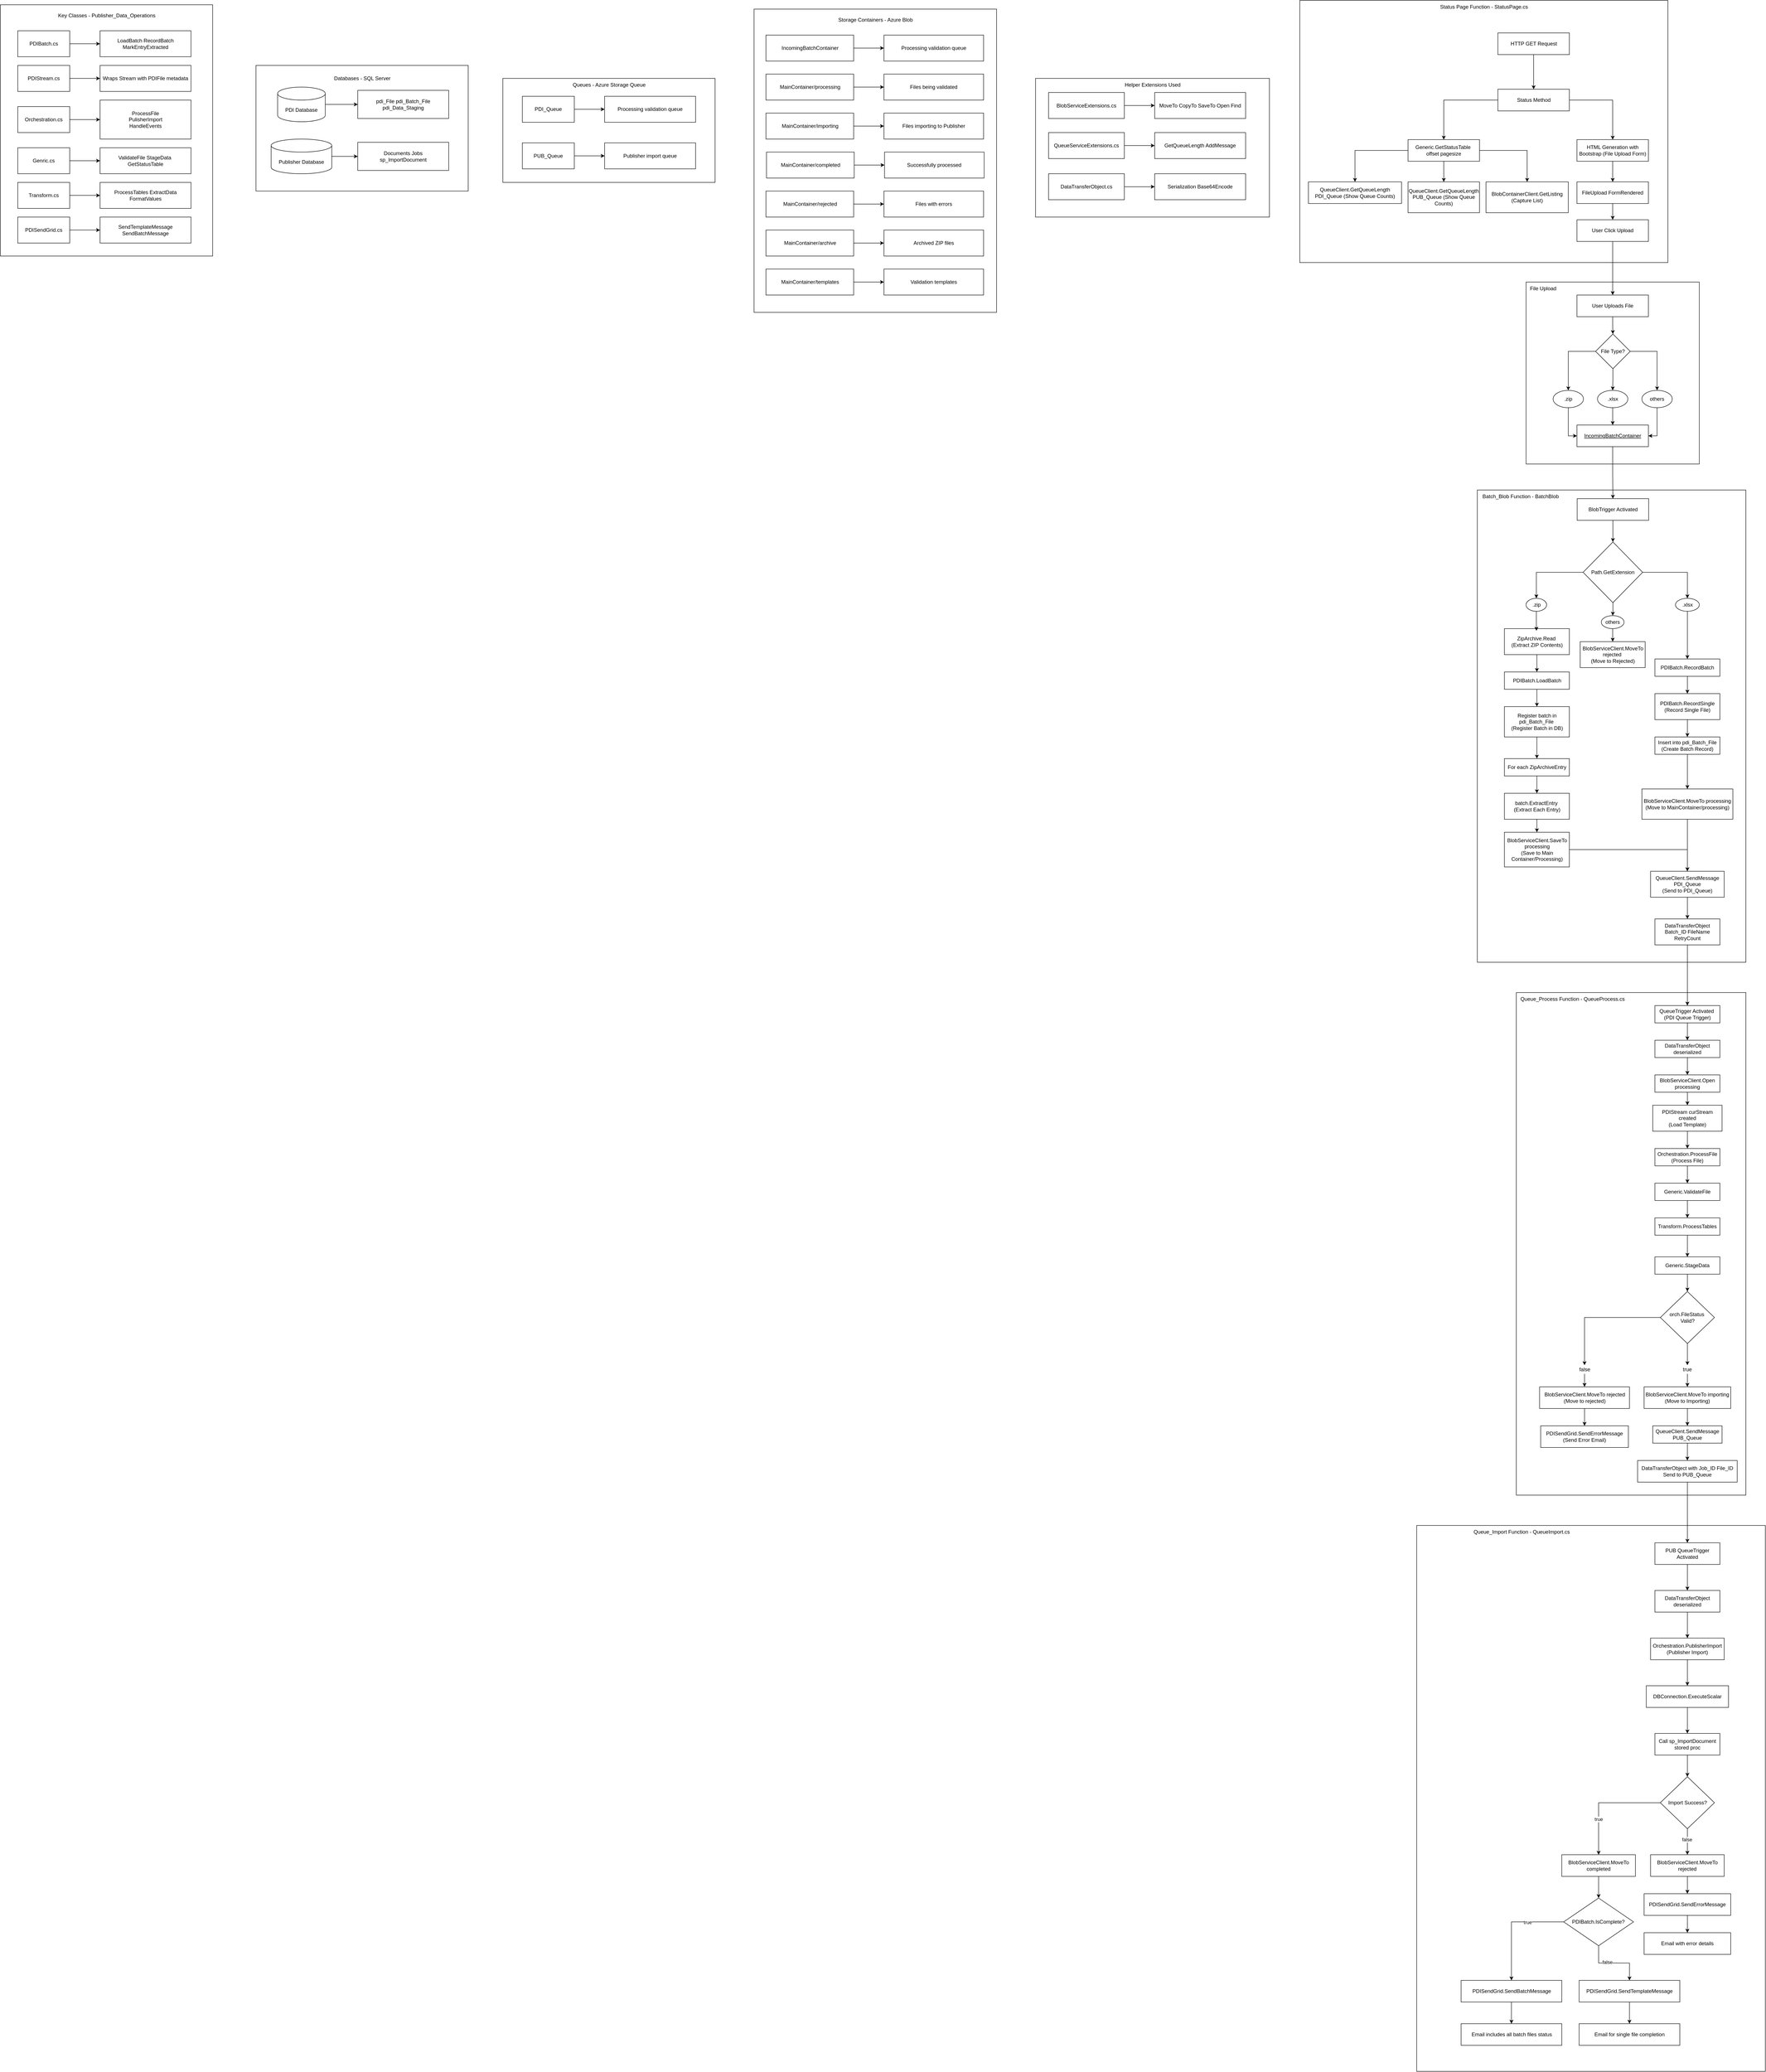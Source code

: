 <mxfile>
    <diagram id="kfXc9XobdduiKyKtWCCm" name="Page-1">
        <mxGraphModel dx="8460" dy="4460" grid="1" gridSize="10" guides="1" tooltips="1" connect="1" arrows="1" fold="1" page="1" pageScale="1" pageWidth="850" pageHeight="1100" math="0" shadow="0">
            <root>
                <mxCell id="0"/>
                <mxCell id="1" parent="0"/>
                <mxCell id="213" value="" style="rounded=0;whiteSpace=wrap;html=1;" parent="1" vertex="1">
                    <mxGeometry x="3510" y="3660" width="805" height="1260" as="geometry"/>
                </mxCell>
                <mxCell id="214" value="" style="rounded=0;whiteSpace=wrap;html=1;" parent="1" vertex="1">
                    <mxGeometry x="3740" y="2430" width="530" height="1160" as="geometry"/>
                </mxCell>
                <mxCell id="215" value="" style="rounded=0;whiteSpace=wrap;html=1;" parent="1" vertex="1">
                    <mxGeometry x="3650" y="1270" width="620" height="1090" as="geometry"/>
                </mxCell>
                <mxCell id="216" value="" style="rounded=0;whiteSpace=wrap;html=1;" parent="1" vertex="1">
                    <mxGeometry x="3762.5" y="790" width="400" height="420" as="geometry"/>
                </mxCell>
                <mxCell id="217" value="" style="rounded=0;whiteSpace=wrap;html=1;" parent="1" vertex="1">
                    <mxGeometry x="240" y="150" width="490" height="580" as="geometry"/>
                </mxCell>
                <mxCell id="218" style="edgeStyle=orthogonalEdgeStyle;rounded=0;orthogonalLoop=1;jettySize=auto;html=1;entryX=0;entryY=0.5;entryDx=0;entryDy=0;" parent="1" source="219" target="221" edge="1">
                    <mxGeometry relative="1" as="geometry"/>
                </mxCell>
                <mxCell id="219" value="PDIBatch.cs" style="rounded=0;whiteSpace=wrap;html=1;" parent="1" vertex="1">
                    <mxGeometry x="280" y="210" width="120" height="60" as="geometry"/>
                </mxCell>
                <mxCell id="220" value="Key Classes - Publisher_Data_Operations" style="text;html=1;align=center;verticalAlign=middle;whiteSpace=wrap;rounded=0;" parent="1" vertex="1">
                    <mxGeometry x="348.75" y="160" width="272.5" height="30" as="geometry"/>
                </mxCell>
                <mxCell id="221" value="LoadBatch RecordBatch&lt;div&gt;MarkEntryExtracted&lt;/div&gt;" style="rounded=0;whiteSpace=wrap;html=1;" parent="1" vertex="1">
                    <mxGeometry x="470" y="210" width="210" height="60" as="geometry"/>
                </mxCell>
                <mxCell id="222" value="PDIStream.cs" style="rounded=0;whiteSpace=wrap;html=1;" parent="1" vertex="1">
                    <mxGeometry x="280" y="290" width="120" height="60" as="geometry"/>
                </mxCell>
                <mxCell id="223" style="edgeStyle=orthogonalEdgeStyle;rounded=0;orthogonalLoop=1;jettySize=auto;html=1;entryX=0;entryY=0.5;entryDx=0;entryDy=0;" parent="1" source="222" target="224" edge="1">
                    <mxGeometry relative="1" as="geometry"/>
                </mxCell>
                <mxCell id="224" value="Wraps Stream with PDIFile metadata" style="rounded=0;whiteSpace=wrap;html=1;" parent="1" vertex="1">
                    <mxGeometry x="470" y="290" width="210" height="60" as="geometry"/>
                </mxCell>
                <mxCell id="225" value="Orchestration.cs" style="rounded=0;whiteSpace=wrap;html=1;" parent="1" vertex="1">
                    <mxGeometry x="280" y="385" width="120" height="60" as="geometry"/>
                </mxCell>
                <mxCell id="226" style="edgeStyle=orthogonalEdgeStyle;rounded=0;orthogonalLoop=1;jettySize=auto;html=1;entryX=0;entryY=0.5;entryDx=0;entryDy=0;" parent="1" source="225" target="227" edge="1">
                    <mxGeometry relative="1" as="geometry"/>
                </mxCell>
                <mxCell id="227" value="ProcessFile&lt;div&gt;PulisherImport&lt;/div&gt;&lt;div&gt;HandleEvents&lt;/div&gt;" style="rounded=0;whiteSpace=wrap;html=1;" parent="1" vertex="1">
                    <mxGeometry x="470" y="370" width="210" height="90" as="geometry"/>
                </mxCell>
                <mxCell id="228" value="Genric.cs" style="rounded=0;whiteSpace=wrap;html=1;" parent="1" vertex="1">
                    <mxGeometry x="280" y="480" width="120" height="60" as="geometry"/>
                </mxCell>
                <mxCell id="229" style="edgeStyle=orthogonalEdgeStyle;rounded=0;orthogonalLoop=1;jettySize=auto;html=1;entryX=0;entryY=0.5;entryDx=0;entryDy=0;" parent="1" source="228" target="230" edge="1">
                    <mxGeometry relative="1" as="geometry"/>
                </mxCell>
                <mxCell id="230" value="ValidateFile StageData&amp;nbsp;&lt;div&gt;GetStatusTable&lt;/div&gt;" style="rounded=0;whiteSpace=wrap;html=1;" parent="1" vertex="1">
                    <mxGeometry x="470" y="480" width="210" height="60" as="geometry"/>
                </mxCell>
                <mxCell id="231" value="Transform.cs" style="rounded=0;whiteSpace=wrap;html=1;" parent="1" vertex="1">
                    <mxGeometry x="280" y="560" width="120" height="60" as="geometry"/>
                </mxCell>
                <mxCell id="232" style="edgeStyle=orthogonalEdgeStyle;rounded=0;orthogonalLoop=1;jettySize=auto;html=1;entryX=0;entryY=0.5;entryDx=0;entryDy=0;" parent="1" source="231" target="233" edge="1">
                    <mxGeometry relative="1" as="geometry"/>
                </mxCell>
                <mxCell id="233" value="ProcessTables ExtractData FormatValues" style="rounded=0;whiteSpace=wrap;html=1;" parent="1" vertex="1">
                    <mxGeometry x="470" y="560" width="210" height="60" as="geometry"/>
                </mxCell>
                <mxCell id="234" value="PDISendGrid.cs" style="rounded=0;whiteSpace=wrap;html=1;" parent="1" vertex="1">
                    <mxGeometry x="280" y="640" width="120" height="60" as="geometry"/>
                </mxCell>
                <mxCell id="235" value="SendTemplateMessage SendBatchMessage" style="rounded=0;whiteSpace=wrap;html=1;" parent="1" vertex="1">
                    <mxGeometry x="470" y="640" width="210" height="60" as="geometry"/>
                </mxCell>
                <mxCell id="236" style="edgeStyle=orthogonalEdgeStyle;rounded=0;orthogonalLoop=1;jettySize=auto;html=1;entryX=0;entryY=0.5;entryDx=0;entryDy=0;" parent="1" source="234" target="235" edge="1">
                    <mxGeometry relative="1" as="geometry"/>
                </mxCell>
                <mxCell id="237" value="" style="rounded=0;whiteSpace=wrap;html=1;" parent="1" vertex="1">
                    <mxGeometry x="830" y="290" width="490" height="290" as="geometry"/>
                </mxCell>
                <mxCell id="238" value="PDI Database" style="shape=cylinder3;whiteSpace=wrap;html=1;boundedLbl=1;backgroundOutline=1;size=15;" parent="1" vertex="1">
                    <mxGeometry x="880" y="340" width="110" height="80" as="geometry"/>
                </mxCell>
                <mxCell id="239" style="edgeStyle=orthogonalEdgeStyle;rounded=0;orthogonalLoop=1;jettySize=auto;html=1;entryX=0;entryY=0.5;entryDx=0;entryDy=0;" parent="1" source="240" target="242" edge="1">
                    <mxGeometry relative="1" as="geometry"/>
                </mxCell>
                <mxCell id="240" value="Publisher Database" style="shape=cylinder3;whiteSpace=wrap;html=1;boundedLbl=1;backgroundOutline=1;size=15;" parent="1" vertex="1">
                    <mxGeometry x="865" y="460" width="140" height="80" as="geometry"/>
                </mxCell>
                <mxCell id="241" value="pdi_File pdi_Batch_File pdi_Data_Staging" style="rounded=0;whiteSpace=wrap;html=1;" parent="1" vertex="1">
                    <mxGeometry x="1065" y="347.5" width="210" height="65" as="geometry"/>
                </mxCell>
                <mxCell id="242" value="Documents Jobs&lt;div&gt;sp_ImportDocument&lt;/div&gt;" style="rounded=0;whiteSpace=wrap;html=1;" parent="1" vertex="1">
                    <mxGeometry x="1065" y="467.5" width="210" height="65" as="geometry"/>
                </mxCell>
                <mxCell id="243" value="Databases - SQL Server" style="text;html=1;align=center;verticalAlign=middle;whiteSpace=wrap;rounded=0;" parent="1" vertex="1">
                    <mxGeometry x="997.5" y="305" width="155" height="30" as="geometry"/>
                </mxCell>
                <mxCell id="244" value="" style="rounded=0;whiteSpace=wrap;html=1;" parent="1" vertex="1">
                    <mxGeometry x="1400" y="320" width="490" height="240" as="geometry"/>
                </mxCell>
                <mxCell id="245" value="Queues - Azure Storage Queue" style="text;html=1;align=center;verticalAlign=middle;whiteSpace=wrap;rounded=0;" parent="1" vertex="1">
                    <mxGeometry x="1553.75" y="320" width="182.5" height="30" as="geometry"/>
                </mxCell>
                <mxCell id="246" style="edgeStyle=orthogonalEdgeStyle;rounded=0;orthogonalLoop=1;jettySize=auto;html=1;entryX=0;entryY=0.5;entryDx=0;entryDy=0;" parent="1" source="238" target="241" edge="1">
                    <mxGeometry relative="1" as="geometry"/>
                </mxCell>
                <mxCell id="247" value="PDI_Queue" style="rounded=0;whiteSpace=wrap;html=1;" parent="1" vertex="1">
                    <mxGeometry x="1445" y="361.25" width="120" height="60" as="geometry"/>
                </mxCell>
                <mxCell id="248" style="edgeStyle=orthogonalEdgeStyle;rounded=0;orthogonalLoop=1;jettySize=auto;html=1;entryX=0;entryY=0.5;entryDx=0;entryDy=0;" parent="1" source="247" target="249" edge="1">
                    <mxGeometry relative="1" as="geometry"/>
                </mxCell>
                <mxCell id="249" value="Processing validation queue" style="rounded=0;whiteSpace=wrap;html=1;" parent="1" vertex="1">
                    <mxGeometry x="1635" y="361.25" width="210" height="60" as="geometry"/>
                </mxCell>
                <mxCell id="250" value="PUB_Queue" style="rounded=0;whiteSpace=wrap;html=1;" parent="1" vertex="1">
                    <mxGeometry x="1445" y="468.75" width="120" height="60" as="geometry"/>
                </mxCell>
                <mxCell id="251" style="edgeStyle=orthogonalEdgeStyle;rounded=0;orthogonalLoop=1;jettySize=auto;html=1;entryX=0;entryY=0.5;entryDx=0;entryDy=0;" parent="1" source="250" target="252" edge="1">
                    <mxGeometry relative="1" as="geometry"/>
                </mxCell>
                <mxCell id="252" value="Publisher import queue" style="rounded=0;whiteSpace=wrap;html=1;" parent="1" vertex="1">
                    <mxGeometry x="1635" y="468.75" width="210" height="60" as="geometry"/>
                </mxCell>
                <mxCell id="253" value="" style="rounded=0;whiteSpace=wrap;html=1;" parent="1" vertex="1">
                    <mxGeometry x="1980" y="160" width="560" height="700" as="geometry"/>
                </mxCell>
                <mxCell id="254" value="Storage Containers - Azure Blob" style="text;html=1;align=center;verticalAlign=middle;whiteSpace=wrap;rounded=0;" parent="1" vertex="1">
                    <mxGeometry x="2123.75" y="170" width="272.5" height="30" as="geometry"/>
                </mxCell>
                <mxCell id="255" value="IncomingBatchContainer" style="rounded=0;whiteSpace=wrap;html=1;" parent="1" vertex="1">
                    <mxGeometry x="2007.5" y="220" width="202.5" height="60" as="geometry"/>
                </mxCell>
                <mxCell id="256" style="edgeStyle=orthogonalEdgeStyle;rounded=0;orthogonalLoop=1;jettySize=auto;html=1;entryX=0;entryY=0.5;entryDx=0;entryDy=0;" parent="1" source="255" target="257" edge="1">
                    <mxGeometry relative="1" as="geometry"/>
                </mxCell>
                <mxCell id="257" value="Processing validation queue" style="rounded=0;whiteSpace=wrap;html=1;" parent="1" vertex="1">
                    <mxGeometry x="2280" y="220" width="230" height="60" as="geometry"/>
                </mxCell>
                <mxCell id="258" value="MainContainer/processing" style="rounded=0;whiteSpace=wrap;html=1;" parent="1" vertex="1">
                    <mxGeometry x="2007.5" y="310" width="202.5" height="60" as="geometry"/>
                </mxCell>
                <mxCell id="259" style="edgeStyle=orthogonalEdgeStyle;rounded=0;orthogonalLoop=1;jettySize=auto;html=1;entryX=0;entryY=0.5;entryDx=0;entryDy=0;" parent="1" source="258" target="260" edge="1">
                    <mxGeometry relative="1" as="geometry"/>
                </mxCell>
                <mxCell id="260" value="Files being validated" style="rounded=0;whiteSpace=wrap;html=1;" parent="1" vertex="1">
                    <mxGeometry x="2280" y="310" width="230" height="60" as="geometry"/>
                </mxCell>
                <mxCell id="261" value="MainContainer/importing" style="rounded=0;whiteSpace=wrap;html=1;" parent="1" vertex="1">
                    <mxGeometry x="2007.5" y="400" width="202.5" height="60" as="geometry"/>
                </mxCell>
                <mxCell id="262" style="edgeStyle=orthogonalEdgeStyle;rounded=0;orthogonalLoop=1;jettySize=auto;html=1;entryX=0;entryY=0.5;entryDx=0;entryDy=0;" parent="1" source="261" target="263" edge="1">
                    <mxGeometry relative="1" as="geometry"/>
                </mxCell>
                <mxCell id="263" value="Files importing to Publisher" style="rounded=0;whiteSpace=wrap;html=1;" parent="1" vertex="1">
                    <mxGeometry x="2280" y="400" width="230" height="60" as="geometry"/>
                </mxCell>
                <mxCell id="264" value="MainContainer/completed" style="rounded=0;whiteSpace=wrap;html=1;" parent="1" vertex="1">
                    <mxGeometry x="2008.75" y="490" width="202.5" height="60" as="geometry"/>
                </mxCell>
                <mxCell id="265" style="edgeStyle=orthogonalEdgeStyle;rounded=0;orthogonalLoop=1;jettySize=auto;html=1;entryX=0;entryY=0.5;entryDx=0;entryDy=0;" parent="1" source="264" target="266" edge="1">
                    <mxGeometry relative="1" as="geometry"/>
                </mxCell>
                <mxCell id="266" value="Successfully processed" style="rounded=0;whiteSpace=wrap;html=1;" parent="1" vertex="1">
                    <mxGeometry x="2281.25" y="490" width="230" height="60" as="geometry"/>
                </mxCell>
                <mxCell id="267" value="MainContainer/rejected" style="rounded=0;whiteSpace=wrap;html=1;" parent="1" vertex="1">
                    <mxGeometry x="2007.5" y="580" width="202.5" height="60" as="geometry"/>
                </mxCell>
                <mxCell id="268" style="edgeStyle=orthogonalEdgeStyle;rounded=0;orthogonalLoop=1;jettySize=auto;html=1;entryX=0;entryY=0.5;entryDx=0;entryDy=0;" parent="1" source="267" target="269" edge="1">
                    <mxGeometry relative="1" as="geometry"/>
                </mxCell>
                <mxCell id="269" value="Files with errors" style="rounded=0;whiteSpace=wrap;html=1;" parent="1" vertex="1">
                    <mxGeometry x="2280" y="580" width="230" height="60" as="geometry"/>
                </mxCell>
                <mxCell id="270" value="MainContainer/archive" style="rounded=0;whiteSpace=wrap;html=1;" parent="1" vertex="1">
                    <mxGeometry x="2007.5" y="670" width="202.5" height="60" as="geometry"/>
                </mxCell>
                <mxCell id="271" style="edgeStyle=orthogonalEdgeStyle;rounded=0;orthogonalLoop=1;jettySize=auto;html=1;entryX=0;entryY=0.5;entryDx=0;entryDy=0;" parent="1" source="270" target="272" edge="1">
                    <mxGeometry relative="1" as="geometry"/>
                </mxCell>
                <mxCell id="272" value="Archived ZIP files" style="rounded=0;whiteSpace=wrap;html=1;" parent="1" vertex="1">
                    <mxGeometry x="2280" y="670" width="230" height="60" as="geometry"/>
                </mxCell>
                <mxCell id="273" value="MainContainer/templates" style="rounded=0;whiteSpace=wrap;html=1;" parent="1" vertex="1">
                    <mxGeometry x="2007.5" y="760" width="202.5" height="60" as="geometry"/>
                </mxCell>
                <mxCell id="274" style="edgeStyle=orthogonalEdgeStyle;rounded=0;orthogonalLoop=1;jettySize=auto;html=1;entryX=0;entryY=0.5;entryDx=0;entryDy=0;" parent="1" source="273" target="275" edge="1">
                    <mxGeometry relative="1" as="geometry"/>
                </mxCell>
                <mxCell id="275" value="Validation templates" style="rounded=0;whiteSpace=wrap;html=1;" parent="1" vertex="1">
                    <mxGeometry x="2280" y="760" width="230" height="60" as="geometry"/>
                </mxCell>
                <mxCell id="276" value="" style="rounded=0;whiteSpace=wrap;html=1;" parent="1" vertex="1">
                    <mxGeometry x="2630" y="320" width="540" height="320" as="geometry"/>
                </mxCell>
                <mxCell id="277" value="Helper Extensions Used" style="text;html=1;align=center;verticalAlign=middle;whiteSpace=wrap;rounded=0;" parent="1" vertex="1">
                    <mxGeometry x="2808.75" y="320" width="182.5" height="30" as="geometry"/>
                </mxCell>
                <mxCell id="278" value="BlobServiceExtensions.cs" style="rounded=0;whiteSpace=wrap;html=1;" parent="1" vertex="1">
                    <mxGeometry x="2660" y="352.5" width="175" height="60" as="geometry"/>
                </mxCell>
                <mxCell id="279" style="edgeStyle=orthogonalEdgeStyle;rounded=0;orthogonalLoop=1;jettySize=auto;html=1;entryX=0;entryY=0.5;entryDx=0;entryDy=0;" parent="1" source="278" target="280" edge="1">
                    <mxGeometry relative="1" as="geometry"/>
                </mxCell>
                <mxCell id="280" value="MoveTo CopyTo SaveTo Open Find" style="rounded=0;whiteSpace=wrap;html=1;" parent="1" vertex="1">
                    <mxGeometry x="2905" y="352.5" width="210" height="60" as="geometry"/>
                </mxCell>
                <mxCell id="281" value="QueueServiceExtensions.cs" style="rounded=0;whiteSpace=wrap;html=1;" parent="1" vertex="1">
                    <mxGeometry x="2660" y="445" width="175" height="60" as="geometry"/>
                </mxCell>
                <mxCell id="282" style="edgeStyle=orthogonalEdgeStyle;rounded=0;orthogonalLoop=1;jettySize=auto;html=1;entryX=0;entryY=0.5;entryDx=0;entryDy=0;" parent="1" source="281" target="283" edge="1">
                    <mxGeometry relative="1" as="geometry"/>
                </mxCell>
                <mxCell id="283" value="GetQueueLength AddMessage" style="rounded=0;whiteSpace=wrap;html=1;" parent="1" vertex="1">
                    <mxGeometry x="2905" y="445" width="210" height="60" as="geometry"/>
                </mxCell>
                <mxCell id="284" value="DataTransferObject.cs" style="rounded=0;whiteSpace=wrap;html=1;" parent="1" vertex="1">
                    <mxGeometry x="2660" y="540" width="175" height="60" as="geometry"/>
                </mxCell>
                <mxCell id="285" style="edgeStyle=orthogonalEdgeStyle;rounded=0;orthogonalLoop=1;jettySize=auto;html=1;entryX=0;entryY=0.5;entryDx=0;entryDy=0;" parent="1" source="284" target="286" edge="1">
                    <mxGeometry relative="1" as="geometry"/>
                </mxCell>
                <mxCell id="286" value="Serialization Base64Encode" style="rounded=0;whiteSpace=wrap;html=1;" parent="1" vertex="1">
                    <mxGeometry x="2905" y="540" width="210" height="60" as="geometry"/>
                </mxCell>
                <mxCell id="287" value="" style="rounded=0;whiteSpace=wrap;html=1;" parent="1" vertex="1">
                    <mxGeometry x="3240" y="140" width="850" height="605" as="geometry"/>
                </mxCell>
                <mxCell id="288" value="Status Page Function - StatusPage.cs" style="text;html=1;align=center;verticalAlign=middle;whiteSpace=wrap;rounded=0;" parent="1" vertex="1">
                    <mxGeometry x="3528.75" y="140" width="272.5" height="30" as="geometry"/>
                </mxCell>
                <mxCell id="289" style="edgeStyle=orthogonalEdgeStyle;rounded=0;orthogonalLoop=1;jettySize=auto;html=1;entryX=0.5;entryY=0;entryDx=0;entryDy=0;" parent="1" source="290" target="293" edge="1">
                    <mxGeometry relative="1" as="geometry"/>
                </mxCell>
                <mxCell id="290" value="HTTP GET Request" style="rounded=0;whiteSpace=wrap;html=1;" parent="1" vertex="1">
                    <mxGeometry x="3697.5" y="215" width="165" height="50" as="geometry"/>
                </mxCell>
                <mxCell id="291" style="edgeStyle=orthogonalEdgeStyle;rounded=0;orthogonalLoop=1;jettySize=auto;html=1;entryX=0.5;entryY=0;entryDx=0;entryDy=0;" parent="1" source="293" target="297" edge="1">
                    <mxGeometry relative="1" as="geometry"/>
                </mxCell>
                <mxCell id="292" style="edgeStyle=orthogonalEdgeStyle;rounded=0;orthogonalLoop=1;jettySize=auto;html=1;" parent="1" source="293" target="302" edge="1">
                    <mxGeometry relative="1" as="geometry"/>
                </mxCell>
                <mxCell id="293" value="Status Method" style="rounded=0;whiteSpace=wrap;html=1;" parent="1" vertex="1">
                    <mxGeometry x="3697.5" y="345" width="165" height="50" as="geometry"/>
                </mxCell>
                <mxCell id="294" style="edgeStyle=orthogonalEdgeStyle;rounded=0;orthogonalLoop=1;jettySize=auto;html=1;entryX=0.5;entryY=0;entryDx=0;entryDy=0;" parent="1" source="297" target="298" edge="1">
                    <mxGeometry relative="1" as="geometry"/>
                </mxCell>
                <mxCell id="295" style="edgeStyle=orthogonalEdgeStyle;rounded=0;orthogonalLoop=1;jettySize=auto;html=1;" parent="1" source="297" target="299" edge="1">
                    <mxGeometry relative="1" as="geometry"/>
                </mxCell>
                <mxCell id="296" style="edgeStyle=orthogonalEdgeStyle;rounded=0;orthogonalLoop=1;jettySize=auto;html=1;entryX=0.5;entryY=0;entryDx=0;entryDy=0;" parent="1" source="297" target="300" edge="1">
                    <mxGeometry relative="1" as="geometry"/>
                </mxCell>
                <mxCell id="297" value="Generic.GetStatusTable&amp;nbsp;&lt;div&gt;offset pagesize&lt;/div&gt;" style="rounded=0;whiteSpace=wrap;html=1;" parent="1" vertex="1">
                    <mxGeometry x="3490" y="461.25" width="165" height="50" as="geometry"/>
                </mxCell>
                <mxCell id="298" value="QueueClient.GetQueueLength PDI_Queue (Show Queue Counts)" style="rounded=0;whiteSpace=wrap;html=1;" parent="1" vertex="1">
                    <mxGeometry x="3260" y="558.75" width="215" height="50" as="geometry"/>
                </mxCell>
                <mxCell id="299" value="QueueClient.GetQueueLength PUB_Queue (Show Queue Counts)" style="rounded=0;whiteSpace=wrap;html=1;" parent="1" vertex="1">
                    <mxGeometry x="3490" y="558.75" width="165" height="71.25" as="geometry"/>
                </mxCell>
                <mxCell id="300" value="BlobContainerClient.GetListing (Capture List)" style="rounded=0;whiteSpace=wrap;html=1;" parent="1" vertex="1">
                    <mxGeometry x="3670" y="558.75" width="190" height="71.25" as="geometry"/>
                </mxCell>
                <mxCell id="301" style="edgeStyle=orthogonalEdgeStyle;rounded=0;orthogonalLoop=1;jettySize=auto;html=1;entryX=0.5;entryY=0;entryDx=0;entryDy=0;" parent="1" source="302" target="304" edge="1">
                    <mxGeometry relative="1" as="geometry"/>
                </mxCell>
                <mxCell id="302" value="HTML Generation with Bootstrap (File Upload Form)" style="rounded=0;whiteSpace=wrap;html=1;" parent="1" vertex="1">
                    <mxGeometry x="3880" y="461.25" width="165" height="50" as="geometry"/>
                </mxCell>
                <mxCell id="303" style="edgeStyle=orthogonalEdgeStyle;rounded=0;orthogonalLoop=1;jettySize=auto;html=1;entryX=0.5;entryY=0;entryDx=0;entryDy=0;" parent="1" source="304" target="306" edge="1">
                    <mxGeometry relative="1" as="geometry"/>
                </mxCell>
                <mxCell id="304" value="FileUpload FormRendered" style="rounded=0;whiteSpace=wrap;html=1;" parent="1" vertex="1">
                    <mxGeometry x="3880" y="558.75" width="165" height="50" as="geometry"/>
                </mxCell>
                <mxCell id="305" style="edgeStyle=orthogonalEdgeStyle;rounded=0;orthogonalLoop=1;jettySize=auto;html=1;entryX=0.5;entryY=0;entryDx=0;entryDy=0;" parent="1" source="306" target="308" edge="1">
                    <mxGeometry relative="1" as="geometry"/>
                </mxCell>
                <mxCell id="306" value="User Click Upload" style="rounded=0;whiteSpace=wrap;html=1;" parent="1" vertex="1">
                    <mxGeometry x="3880" y="646.25" width="165" height="50" as="geometry"/>
                </mxCell>
                <mxCell id="307" style="edgeStyle=orthogonalEdgeStyle;rounded=0;orthogonalLoop=1;jettySize=auto;html=1;entryX=0.5;entryY=0;entryDx=0;entryDy=0;" parent="1" source="308" target="312" edge="1">
                    <mxGeometry relative="1" as="geometry"/>
                </mxCell>
                <mxCell id="308" value="User Uploads File" style="rounded=0;whiteSpace=wrap;html=1;" parent="1" vertex="1">
                    <mxGeometry x="3880" y="820" width="165" height="50" as="geometry"/>
                </mxCell>
                <mxCell id="309" style="edgeStyle=orthogonalEdgeStyle;rounded=0;orthogonalLoop=1;jettySize=auto;html=1;entryX=0.5;entryY=0;entryDx=0;entryDy=0;" parent="1" source="312" target="314" edge="1">
                    <mxGeometry relative="1" as="geometry"/>
                </mxCell>
                <mxCell id="310" style="edgeStyle=orthogonalEdgeStyle;rounded=0;orthogonalLoop=1;jettySize=auto;html=1;entryX=0.5;entryY=0;entryDx=0;entryDy=0;" parent="1" source="312" target="318" edge="1">
                    <mxGeometry relative="1" as="geometry"/>
                </mxCell>
                <mxCell id="311" style="edgeStyle=orthogonalEdgeStyle;rounded=0;orthogonalLoop=1;jettySize=auto;html=1;entryX=0.5;entryY=0;entryDx=0;entryDy=0;" parent="1" source="312" target="316" edge="1">
                    <mxGeometry relative="1" as="geometry"/>
                </mxCell>
                <mxCell id="312" value="File Type?" style="rhombus;whiteSpace=wrap;html=1;" parent="1" vertex="1">
                    <mxGeometry x="3923" y="910" width="80" height="80" as="geometry"/>
                </mxCell>
                <mxCell id="313" style="edgeStyle=orthogonalEdgeStyle;rounded=0;orthogonalLoop=1;jettySize=auto;html=1;entryX=0.5;entryY=0;entryDx=0;entryDy=0;" parent="1" source="314" target="321" edge="1">
                    <mxGeometry relative="1" as="geometry"/>
                </mxCell>
                <mxCell id="314" value=".xlsx" style="ellipse;whiteSpace=wrap;html=1;" parent="1" vertex="1">
                    <mxGeometry x="3927.5" y="1040" width="70" height="40" as="geometry"/>
                </mxCell>
                <mxCell id="315" style="edgeStyle=orthogonalEdgeStyle;rounded=0;orthogonalLoop=1;jettySize=auto;html=1;entryX=1;entryY=0.5;entryDx=0;entryDy=0;" parent="1" source="316" target="321" edge="1">
                    <mxGeometry relative="1" as="geometry"/>
                </mxCell>
                <mxCell id="316" value="others" style="ellipse;whiteSpace=wrap;html=1;" parent="1" vertex="1">
                    <mxGeometry x="4030" y="1040" width="70" height="40" as="geometry"/>
                </mxCell>
                <mxCell id="317" style="edgeStyle=orthogonalEdgeStyle;rounded=0;orthogonalLoop=1;jettySize=auto;html=1;entryX=0;entryY=0.5;entryDx=0;entryDy=0;" parent="1" source="318" target="321" edge="1">
                    <mxGeometry relative="1" as="geometry"/>
                </mxCell>
                <mxCell id="318" value=".zip" style="ellipse;whiteSpace=wrap;html=1;" parent="1" vertex="1">
                    <mxGeometry x="3825" y="1040" width="70" height="40" as="geometry"/>
                </mxCell>
                <mxCell id="319" value="File Upload" style="text;html=1;align=center;verticalAlign=middle;whiteSpace=wrap;rounded=0;" parent="1" vertex="1">
                    <mxGeometry x="3762.5" y="790" width="77.5" height="30" as="geometry"/>
                </mxCell>
                <mxCell id="320" style="edgeStyle=orthogonalEdgeStyle;rounded=0;orthogonalLoop=1;jettySize=auto;html=1;entryX=0.5;entryY=0;entryDx=0;entryDy=0;" parent="1" source="321" target="323" edge="1">
                    <mxGeometry relative="1" as="geometry"/>
                </mxCell>
                <mxCell id="321" value="&lt;u&gt;IncomingBatchContainer&lt;/u&gt;" style="rounded=0;whiteSpace=wrap;html=1;" parent="1" vertex="1">
                    <mxGeometry x="3880" y="1120" width="165" height="50" as="geometry"/>
                </mxCell>
                <mxCell id="322" style="edgeStyle=orthogonalEdgeStyle;rounded=0;orthogonalLoop=1;jettySize=auto;html=1;entryX=0.5;entryY=0;entryDx=0;entryDy=0;" parent="1" source="323" target="327" edge="1">
                    <mxGeometry relative="1" as="geometry"/>
                </mxCell>
                <mxCell id="323" value="BlobTrigger Activated" style="rounded=0;whiteSpace=wrap;html=1;" parent="1" vertex="1">
                    <mxGeometry x="3880.5" y="1290" width="165" height="50" as="geometry"/>
                </mxCell>
                <mxCell id="324" style="edgeStyle=orthogonalEdgeStyle;rounded=0;orthogonalLoop=1;jettySize=auto;html=1;entryX=0.5;entryY=0;entryDx=0;entryDy=0;" parent="1" source="327" target="334" edge="1">
                    <mxGeometry relative="1" as="geometry"/>
                </mxCell>
                <mxCell id="325" style="edgeStyle=orthogonalEdgeStyle;rounded=0;orthogonalLoop=1;jettySize=auto;html=1;entryX=0.5;entryY=0;entryDx=0;entryDy=0;" parent="1" source="327" target="333" edge="1">
                    <mxGeometry relative="1" as="geometry"/>
                </mxCell>
                <mxCell id="326" style="edgeStyle=orthogonalEdgeStyle;rounded=0;orthogonalLoop=1;jettySize=auto;html=1;entryX=0.5;entryY=0;entryDx=0;entryDy=0;" parent="1" source="327" target="331" edge="1">
                    <mxGeometry relative="1" as="geometry"/>
                </mxCell>
                <mxCell id="327" value="Path.GetExtension" style="rhombus;whiteSpace=wrap;html=1;" parent="1" vertex="1">
                    <mxGeometry x="3894.25" y="1390" width="137.5" height="140" as="geometry"/>
                </mxCell>
                <mxCell id="328" style="edgeStyle=orthogonalEdgeStyle;rounded=0;orthogonalLoop=1;jettySize=auto;html=1;entryX=0.5;entryY=0;entryDx=0;entryDy=0;" parent="1" source="329" target="341" edge="1">
                    <mxGeometry relative="1" as="geometry"/>
                </mxCell>
                <mxCell id="329" value="ZipArchive.Read&amp;nbsp;&lt;div&gt;(Extract ZIP Contents)&lt;/div&gt;" style="rounded=0;whiteSpace=wrap;html=1;" parent="1" vertex="1">
                    <mxGeometry x="3712.5" y="1590" width="150" height="60" as="geometry"/>
                </mxCell>
                <mxCell id="330" style="edgeStyle=orthogonalEdgeStyle;rounded=0;orthogonalLoop=1;jettySize=auto;html=1;entryX=0.5;entryY=0;entryDx=0;entryDy=0;" parent="1" source="331" target="338" edge="1">
                    <mxGeometry relative="1" as="geometry"/>
                </mxCell>
                <mxCell id="331" value=".xlsx" style="ellipse;whiteSpace=wrap;html=1;" parent="1" vertex="1">
                    <mxGeometry x="4107.5" y="1520" width="55" height="30" as="geometry"/>
                </mxCell>
                <mxCell id="332" style="edgeStyle=orthogonalEdgeStyle;rounded=0;orthogonalLoop=1;jettySize=auto;html=1;entryX=0.5;entryY=0;entryDx=0;entryDy=0;" parent="1" source="333" target="336" edge="1">
                    <mxGeometry relative="1" as="geometry"/>
                </mxCell>
                <mxCell id="333" value="others" style="ellipse;whiteSpace=wrap;html=1;" parent="1" vertex="1">
                    <mxGeometry x="3936.25" y="1560" width="52.5" height="30" as="geometry"/>
                </mxCell>
                <mxCell id="334" value=".zip" style="ellipse;whiteSpace=wrap;html=1;" parent="1" vertex="1">
                    <mxGeometry x="3762.5" y="1520" width="47.5" height="30" as="geometry"/>
                </mxCell>
                <mxCell id="335" style="edgeStyle=orthogonalEdgeStyle;rounded=0;orthogonalLoop=1;jettySize=auto;html=1;entryX=0.493;entryY=0.081;entryDx=0;entryDy=0;entryPerimeter=0;" parent="1" source="334" target="329" edge="1">
                    <mxGeometry relative="1" as="geometry"/>
                </mxCell>
                <mxCell id="336" value="BlobServiceClient.MoveTo rejected&amp;nbsp;&lt;br&gt;(Move to Rejected)" style="rounded=0;whiteSpace=wrap;html=1;" parent="1" vertex="1">
                    <mxGeometry x="3887.5" y="1620" width="150" height="60" as="geometry"/>
                </mxCell>
                <mxCell id="337" style="edgeStyle=orthogonalEdgeStyle;rounded=0;orthogonalLoop=1;jettySize=auto;html=1;entryX=0.5;entryY=0;entryDx=0;entryDy=0;" parent="1" source="338" target="351" edge="1">
                    <mxGeometry relative="1" as="geometry"/>
                </mxCell>
                <mxCell id="338" value="PDIBatch.RecordBatch" style="rounded=0;whiteSpace=wrap;html=1;" parent="1" vertex="1">
                    <mxGeometry x="4060" y="1660" width="150" height="40" as="geometry"/>
                </mxCell>
                <mxCell id="339" value="Batch_Blob Function - BatchBlob" style="text;html=1;align=center;verticalAlign=middle;whiteSpace=wrap;rounded=0;" parent="1" vertex="1">
                    <mxGeometry x="3650" y="1270" width="200" height="30" as="geometry"/>
                </mxCell>
                <mxCell id="340" style="edgeStyle=orthogonalEdgeStyle;rounded=0;orthogonalLoop=1;jettySize=auto;html=1;" parent="1" source="341" target="343" edge="1">
                    <mxGeometry relative="1" as="geometry"/>
                </mxCell>
                <mxCell id="341" value="PDIBatch.LoadBatch" style="rounded=0;whiteSpace=wrap;html=1;" parent="1" vertex="1">
                    <mxGeometry x="3712.5" y="1690" width="150" height="40" as="geometry"/>
                </mxCell>
                <mxCell id="342" style="edgeStyle=orthogonalEdgeStyle;rounded=0;orthogonalLoop=1;jettySize=auto;html=1;entryX=0.5;entryY=0;entryDx=0;entryDy=0;" parent="1" source="343" target="345" edge="1">
                    <mxGeometry relative="1" as="geometry"/>
                </mxCell>
                <mxCell id="343" value="Register batch in pdi_Batch_File&amp;nbsp;&lt;div&gt;(Register Batch in DB)&lt;/div&gt;" style="rounded=0;whiteSpace=wrap;html=1;" parent="1" vertex="1">
                    <mxGeometry x="3712.5" y="1770" width="150" height="70" as="geometry"/>
                </mxCell>
                <mxCell id="344" style="edgeStyle=orthogonalEdgeStyle;rounded=0;orthogonalLoop=1;jettySize=auto;html=1;" parent="1" source="345" target="347" edge="1">
                    <mxGeometry relative="1" as="geometry"/>
                </mxCell>
                <mxCell id="345" value="For each ZipArchiveEntry" style="rounded=0;whiteSpace=wrap;html=1;" parent="1" vertex="1">
                    <mxGeometry x="3712.5" y="1890" width="150" height="40" as="geometry"/>
                </mxCell>
                <mxCell id="346" style="edgeStyle=orthogonalEdgeStyle;rounded=0;orthogonalLoop=1;jettySize=auto;html=1;" parent="1" source="347" target="349" edge="1">
                    <mxGeometry relative="1" as="geometry"/>
                </mxCell>
                <mxCell id="347" value="batch.ExtractEntry&amp;nbsp;&lt;div&gt;(Extract Each Entry)&lt;/div&gt;" style="rounded=0;whiteSpace=wrap;html=1;" parent="1" vertex="1">
                    <mxGeometry x="3712.5" y="1970" width="150" height="60" as="geometry"/>
                </mxCell>
                <mxCell id="348" style="edgeStyle=orthogonalEdgeStyle;rounded=0;orthogonalLoop=1;jettySize=auto;html=1;" parent="1" source="349" target="357" edge="1">
                    <mxGeometry relative="1" as="geometry"/>
                </mxCell>
                <mxCell id="349" value="BlobServiceClient.SaveTo processing&lt;br&gt;(Save to Main Container/Processing)" style="rounded=0;whiteSpace=wrap;html=1;" parent="1" vertex="1">
                    <mxGeometry x="3712.5" y="2060" width="150" height="80" as="geometry"/>
                </mxCell>
                <mxCell id="350" style="edgeStyle=orthogonalEdgeStyle;rounded=0;orthogonalLoop=1;jettySize=auto;html=1;entryX=0.5;entryY=0;entryDx=0;entryDy=0;" parent="1" source="351" target="353" edge="1">
                    <mxGeometry relative="1" as="geometry"/>
                </mxCell>
                <mxCell id="351" value="PDIBatch.RecordSingle&lt;br&gt;(Record Single File)" style="rounded=0;whiteSpace=wrap;html=1;" parent="1" vertex="1">
                    <mxGeometry x="4060" y="1740" width="150" height="60" as="geometry"/>
                </mxCell>
                <mxCell id="352" style="edgeStyle=orthogonalEdgeStyle;rounded=0;orthogonalLoop=1;jettySize=auto;html=1;entryX=0.5;entryY=0;entryDx=0;entryDy=0;" parent="1" source="353" target="355" edge="1">
                    <mxGeometry relative="1" as="geometry"/>
                </mxCell>
                <mxCell id="353" value="Insert into pdi_Batch_File (Create Batch Record)" style="rounded=0;whiteSpace=wrap;html=1;" parent="1" vertex="1">
                    <mxGeometry x="4060" y="1840" width="150" height="40" as="geometry"/>
                </mxCell>
                <mxCell id="354" style="edgeStyle=orthogonalEdgeStyle;rounded=0;orthogonalLoop=1;jettySize=auto;html=1;entryX=0.5;entryY=0;entryDx=0;entryDy=0;" parent="1" source="355" target="357" edge="1">
                    <mxGeometry relative="1" as="geometry">
                        <mxPoint x="4135.0" y="2130" as="targetPoint"/>
                    </mxGeometry>
                </mxCell>
                <mxCell id="355" value="BlobServiceClient.MoveTo processing&lt;div&gt;(Move to MainContainer/processing)&lt;/div&gt;" style="rounded=0;whiteSpace=wrap;html=1;" parent="1" vertex="1">
                    <mxGeometry x="4030" y="1960" width="210" height="70" as="geometry"/>
                </mxCell>
                <mxCell id="356" style="edgeStyle=orthogonalEdgeStyle;rounded=0;orthogonalLoop=1;jettySize=auto;html=1;" parent="1" source="357" target="359" edge="1">
                    <mxGeometry relative="1" as="geometry"/>
                </mxCell>
                <mxCell id="357" value="QueueClient.SendMessage PDI_Queue&lt;div&gt;(Send to PDI_Queue)&lt;/div&gt;" style="rounded=0;whiteSpace=wrap;html=1;" parent="1" vertex="1">
                    <mxGeometry x="4050" y="2150" width="170" height="60" as="geometry"/>
                </mxCell>
                <mxCell id="358" style="edgeStyle=orthogonalEdgeStyle;rounded=0;orthogonalLoop=1;jettySize=auto;html=1;entryX=0.5;entryY=0;entryDx=0;entryDy=0;" parent="1" source="359" target="362" edge="1">
                    <mxGeometry relative="1" as="geometry"/>
                </mxCell>
                <mxCell id="359" value="DataTransferObject Batch_ID FileName RetryCount" style="rounded=0;whiteSpace=wrap;html=1;" parent="1" vertex="1">
                    <mxGeometry x="4060" y="2260" width="150" height="60" as="geometry"/>
                </mxCell>
                <mxCell id="360" value="Queue_Process Function - QueueProcess.cs" style="text;html=1;align=center;verticalAlign=middle;whiteSpace=wrap;rounded=0;" parent="1" vertex="1">
                    <mxGeometry x="3740" y="2430" width="260" height="30" as="geometry"/>
                </mxCell>
                <mxCell id="361" style="edgeStyle=orthogonalEdgeStyle;rounded=0;orthogonalLoop=1;jettySize=auto;html=1;entryX=0.5;entryY=0;entryDx=0;entryDy=0;" parent="1" source="362" target="363" edge="1">
                    <mxGeometry relative="1" as="geometry"/>
                </mxCell>
                <mxCell id="362" value="QueueTrigger Activated&amp;nbsp;&lt;div&gt;&lt;span style=&quot;background-color: transparent; color: light-dark(rgb(0, 0, 0), rgb(255, 255, 255));&quot;&gt;(PDI Queue Trigger&lt;/span&gt;&lt;span style=&quot;background-color: transparent; color: light-dark(rgb(0, 0, 0), rgb(255, 255, 255));&quot;&gt;)&lt;/span&gt;&lt;/div&gt;" style="rounded=0;whiteSpace=wrap;html=1;" parent="1" vertex="1">
                    <mxGeometry x="4060" y="2460" width="150" height="40" as="geometry"/>
                </mxCell>
                <mxCell id="363" value="DataTransferObject deserialized" style="rounded=0;whiteSpace=wrap;html=1;" parent="1" vertex="1">
                    <mxGeometry x="4060" y="2540" width="150" height="40" as="geometry"/>
                </mxCell>
                <mxCell id="364" style="edgeStyle=orthogonalEdgeStyle;rounded=0;orthogonalLoop=1;jettySize=auto;html=1;entryX=0.5;entryY=0;entryDx=0;entryDy=0;" parent="1" source="365" target="367" edge="1">
                    <mxGeometry relative="1" as="geometry"/>
                </mxCell>
                <mxCell id="365" value="BlobServiceClient.Open processing" style="rounded=0;whiteSpace=wrap;html=1;" parent="1" vertex="1">
                    <mxGeometry x="4060" y="2620" width="150" height="40" as="geometry"/>
                </mxCell>
                <mxCell id="366" style="edgeStyle=orthogonalEdgeStyle;rounded=0;orthogonalLoop=1;jettySize=auto;html=1;entryX=0.5;entryY=0;entryDx=0;entryDy=0;" parent="1" source="367" target="369" edge="1">
                    <mxGeometry relative="1" as="geometry"/>
                </mxCell>
                <mxCell id="367" value="PDIStream curStream created&lt;br&gt;(Load Template)" style="rounded=0;whiteSpace=wrap;html=1;" parent="1" vertex="1">
                    <mxGeometry x="4055" y="2690" width="160" height="60" as="geometry"/>
                </mxCell>
                <mxCell id="368" style="edgeStyle=orthogonalEdgeStyle;rounded=0;orthogonalLoop=1;jettySize=auto;html=1;" parent="1" source="369" target="371" edge="1">
                    <mxGeometry relative="1" as="geometry"/>
                </mxCell>
                <mxCell id="369" value="Orchestration.ProcessFile&lt;div&gt;(Process File)&lt;/div&gt;" style="rounded=0;whiteSpace=wrap;html=1;" parent="1" vertex="1">
                    <mxGeometry x="4060" y="2790" width="150" height="40" as="geometry"/>
                </mxCell>
                <mxCell id="370" style="edgeStyle=orthogonalEdgeStyle;rounded=0;orthogonalLoop=1;jettySize=auto;html=1;" parent="1" source="371" target="373" edge="1">
                    <mxGeometry relative="1" as="geometry"/>
                </mxCell>
                <mxCell id="371" value="Generic.ValidateFile" style="rounded=0;whiteSpace=wrap;html=1;" parent="1" vertex="1">
                    <mxGeometry x="4060" y="2870" width="150" height="40" as="geometry"/>
                </mxCell>
                <mxCell id="372" style="edgeStyle=orthogonalEdgeStyle;rounded=0;orthogonalLoop=1;jettySize=auto;html=1;" parent="1" source="373" target="375" edge="1">
                    <mxGeometry relative="1" as="geometry"/>
                </mxCell>
                <mxCell id="373" value="Transform.ProcessTables" style="rounded=0;whiteSpace=wrap;html=1;" parent="1" vertex="1">
                    <mxGeometry x="4060" y="2950" width="150" height="40" as="geometry"/>
                </mxCell>
                <mxCell id="374" style="edgeStyle=orthogonalEdgeStyle;rounded=0;orthogonalLoop=1;jettySize=auto;html=1;entryX=0.5;entryY=0;entryDx=0;entryDy=0;" parent="1" source="375" target="378" edge="1">
                    <mxGeometry relative="1" as="geometry"/>
                </mxCell>
                <mxCell id="375" value="Generic.StageData" style="rounded=0;whiteSpace=wrap;html=1;" parent="1" vertex="1">
                    <mxGeometry x="4060" y="3040" width="150" height="40" as="geometry"/>
                </mxCell>
                <mxCell id="376" style="edgeStyle=orthogonalEdgeStyle;rounded=0;orthogonalLoop=1;jettySize=auto;html=1;entryX=0.5;entryY=0;entryDx=0;entryDy=0;" parent="1" source="378" target="380" edge="1">
                    <mxGeometry relative="1" as="geometry"/>
                </mxCell>
                <mxCell id="377" style="edgeStyle=orthogonalEdgeStyle;rounded=0;orthogonalLoop=1;jettySize=auto;html=1;" parent="1" source="378" target="382" edge="1">
                    <mxGeometry relative="1" as="geometry"/>
                </mxCell>
                <mxCell id="378" value="orch.FileStatus&amp;nbsp;&lt;div&gt;Valid?&lt;/div&gt;" style="rhombus;whiteSpace=wrap;html=1;" parent="1" vertex="1">
                    <mxGeometry x="4072.5" y="3120" width="125" height="120" as="geometry"/>
                </mxCell>
                <mxCell id="379" style="edgeStyle=orthogonalEdgeStyle;rounded=0;orthogonalLoop=1;jettySize=auto;html=1;entryX=0.5;entryY=0;entryDx=0;entryDy=0;" parent="1" source="380" target="385" edge="1">
                    <mxGeometry relative="1" as="geometry"/>
                </mxCell>
                <mxCell id="380" value="false" style="text;html=1;align=center;verticalAlign=middle;whiteSpace=wrap;rounded=0;" parent="1" vertex="1">
                    <mxGeometry x="3867.5" y="3290" width="60" height="20" as="geometry"/>
                </mxCell>
                <mxCell id="381" style="edgeStyle=orthogonalEdgeStyle;rounded=0;orthogonalLoop=1;jettySize=auto;html=1;" parent="1" source="382" target="387" edge="1">
                    <mxGeometry relative="1" as="geometry"/>
                </mxCell>
                <mxCell id="382" value="true" style="text;html=1;align=center;verticalAlign=middle;whiteSpace=wrap;rounded=0;" parent="1" vertex="1">
                    <mxGeometry x="4105" y="3290" width="60" height="20" as="geometry"/>
                </mxCell>
                <mxCell id="383" style="edgeStyle=orthogonalEdgeStyle;rounded=0;orthogonalLoop=1;jettySize=auto;html=1;" parent="1" source="363" edge="1">
                    <mxGeometry relative="1" as="geometry">
                        <mxPoint x="4135" y="2620" as="targetPoint"/>
                    </mxGeometry>
                </mxCell>
                <mxCell id="384" style="edgeStyle=orthogonalEdgeStyle;rounded=0;orthogonalLoop=1;jettySize=auto;html=1;entryX=0.5;entryY=0;entryDx=0;entryDy=0;" parent="1" source="385" target="388" edge="1">
                    <mxGeometry relative="1" as="geometry"/>
                </mxCell>
                <mxCell id="385" value="BlobServiceClient.MoveTo rejected&lt;div&gt;(Move to rejected)&lt;/div&gt;" style="rounded=0;whiteSpace=wrap;html=1;" parent="1" vertex="1">
                    <mxGeometry x="3793.75" y="3340" width="207.5" height="50" as="geometry"/>
                </mxCell>
                <mxCell id="386" style="edgeStyle=orthogonalEdgeStyle;rounded=0;orthogonalLoop=1;jettySize=auto;html=1;entryX=0.5;entryY=0;entryDx=0;entryDy=0;" parent="1" source="387" target="390" edge="1">
                    <mxGeometry relative="1" as="geometry"/>
                </mxCell>
                <mxCell id="387" value="BlobServiceClient.MoveTo importing&lt;div&gt;(Move to Importing)&lt;/div&gt;" style="rounded=0;whiteSpace=wrap;html=1;" parent="1" vertex="1">
                    <mxGeometry x="4035" y="3340" width="200" height="50" as="geometry"/>
                </mxCell>
                <mxCell id="388" value="PDISendGrid.SendErrorMessage&lt;div&gt;(Send Error Email)&lt;/div&gt;" style="rounded=0;whiteSpace=wrap;html=1;" parent="1" vertex="1">
                    <mxGeometry x="3796.25" y="3430" width="202.5" height="50" as="geometry"/>
                </mxCell>
                <mxCell id="389" style="edgeStyle=orthogonalEdgeStyle;rounded=0;orthogonalLoop=1;jettySize=auto;html=1;entryX=0.5;entryY=0;entryDx=0;entryDy=0;" parent="1" source="390" target="392" edge="1">
                    <mxGeometry relative="1" as="geometry"/>
                </mxCell>
                <mxCell id="390" value="QueueClient.SendMessage PUB_Queue" style="rounded=0;whiteSpace=wrap;html=1;" parent="1" vertex="1">
                    <mxGeometry x="4055" y="3430" width="160" height="40" as="geometry"/>
                </mxCell>
                <mxCell id="391" style="edgeStyle=orthogonalEdgeStyle;rounded=0;orthogonalLoop=1;jettySize=auto;html=1;entryX=0.5;entryY=0;entryDx=0;entryDy=0;" parent="1" source="392" target="395" edge="1">
                    <mxGeometry relative="1" as="geometry"/>
                </mxCell>
                <mxCell id="392" value="DataTransferObject with Job_ID File_ID&lt;div&gt;Send to PUB_Queue&lt;/div&gt;" style="rounded=0;whiteSpace=wrap;html=1;" parent="1" vertex="1">
                    <mxGeometry x="4020" y="3510" width="230" height="50" as="geometry"/>
                </mxCell>
                <mxCell id="393" value="Queue_Import Function - QueueImport.cs" style="text;html=1;align=center;verticalAlign=middle;whiteSpace=wrap;rounded=0;" parent="1" vertex="1">
                    <mxGeometry x="3630" y="3660" width="245" height="30" as="geometry"/>
                </mxCell>
                <mxCell id="394" style="edgeStyle=orthogonalEdgeStyle;rounded=0;orthogonalLoop=1;jettySize=auto;html=1;entryX=0.5;entryY=0;entryDx=0;entryDy=0;" parent="1" source="395" target="397" edge="1">
                    <mxGeometry relative="1" as="geometry"/>
                </mxCell>
                <mxCell id="395" value="PUB QueueTrigger Activated" style="rounded=0;whiteSpace=wrap;html=1;" parent="1" vertex="1">
                    <mxGeometry x="4060" y="3700" width="150" height="50" as="geometry"/>
                </mxCell>
                <mxCell id="396" style="edgeStyle=orthogonalEdgeStyle;rounded=0;orthogonalLoop=1;jettySize=auto;html=1;" parent="1" source="397" target="401" edge="1">
                    <mxGeometry relative="1" as="geometry"/>
                </mxCell>
                <mxCell id="397" value="DataTransferObject deserialized" style="rounded=0;whiteSpace=wrap;html=1;" parent="1" vertex="1">
                    <mxGeometry x="4060" y="3810" width="150" height="50" as="geometry"/>
                </mxCell>
                <mxCell id="398" style="edgeStyle=orthogonalEdgeStyle;rounded=0;orthogonalLoop=1;jettySize=auto;html=1;entryX=0.5;entryY=0;entryDx=0;entryDy=0;" parent="1" source="399" target="403" edge="1">
                    <mxGeometry relative="1" as="geometry"/>
                </mxCell>
                <mxCell id="399" value="DBConnection.ExecuteScalar" style="rounded=0;whiteSpace=wrap;html=1;" parent="1" vertex="1">
                    <mxGeometry x="4040" y="4030" width="190" height="50" as="geometry"/>
                </mxCell>
                <mxCell id="400" style="edgeStyle=orthogonalEdgeStyle;rounded=0;orthogonalLoop=1;jettySize=auto;html=1;entryX=0.5;entryY=0;entryDx=0;entryDy=0;" parent="1" source="401" target="399" edge="1">
                    <mxGeometry relative="1" as="geometry"/>
                </mxCell>
                <mxCell id="401" value="Orchestration.PublisherImport&lt;div&gt;(Publisher Import)&lt;/div&gt;" style="rounded=0;whiteSpace=wrap;html=1;" parent="1" vertex="1">
                    <mxGeometry x="4050" y="3920" width="170" height="50" as="geometry"/>
                </mxCell>
                <mxCell id="402" style="edgeStyle=orthogonalEdgeStyle;rounded=0;orthogonalLoop=1;jettySize=auto;html=1;" parent="1" source="403" target="408" edge="1">
                    <mxGeometry relative="1" as="geometry"/>
                </mxCell>
                <mxCell id="403" value="Call sp_ImportDocument stored proc" style="rounded=0;whiteSpace=wrap;html=1;" parent="1" vertex="1">
                    <mxGeometry x="4060" y="4140" width="150" height="50" as="geometry"/>
                </mxCell>
                <mxCell id="404" style="edgeStyle=orthogonalEdgeStyle;rounded=0;orthogonalLoop=1;jettySize=auto;html=1;entryX=0.5;entryY=0;entryDx=0;entryDy=0;" parent="1" source="408" target="412" edge="1">
                    <mxGeometry relative="1" as="geometry"/>
                </mxCell>
                <mxCell id="405" value="true" style="edgeLabel;html=1;align=center;verticalAlign=middle;resizable=0;points=[];" parent="404" vertex="1" connectable="0">
                    <mxGeometry x="0.371" relative="1" as="geometry">
                        <mxPoint as="offset"/>
                    </mxGeometry>
                </mxCell>
                <mxCell id="406" style="edgeStyle=orthogonalEdgeStyle;rounded=0;orthogonalLoop=1;jettySize=auto;html=1;entryX=0.5;entryY=0;entryDx=0;entryDy=0;" parent="1" source="408" target="410" edge="1">
                    <mxGeometry relative="1" as="geometry"/>
                </mxCell>
                <mxCell id="407" value="false" style="edgeLabel;html=1;align=center;verticalAlign=middle;resizable=0;points=[];" parent="406" vertex="1" connectable="0">
                    <mxGeometry x="-0.17" y="-1" relative="1" as="geometry">
                        <mxPoint as="offset"/>
                    </mxGeometry>
                </mxCell>
                <mxCell id="408" value="Import Success?" style="rhombus;whiteSpace=wrap;html=1;" parent="1" vertex="1">
                    <mxGeometry x="4072.5" y="4240" width="125" height="120" as="geometry"/>
                </mxCell>
                <mxCell id="409" style="edgeStyle=orthogonalEdgeStyle;rounded=0;orthogonalLoop=1;jettySize=auto;html=1;entryX=0.5;entryY=0;entryDx=0;entryDy=0;" parent="1" source="410" target="414" edge="1">
                    <mxGeometry relative="1" as="geometry"/>
                </mxCell>
                <mxCell id="410" value="BlobServiceClient.MoveTo rejected" style="rounded=0;whiteSpace=wrap;html=1;" parent="1" vertex="1">
                    <mxGeometry x="4050" y="4420" width="170" height="50" as="geometry"/>
                </mxCell>
                <mxCell id="411" style="edgeStyle=orthogonalEdgeStyle;rounded=0;orthogonalLoop=1;jettySize=auto;html=1;entryX=0.5;entryY=0;entryDx=0;entryDy=0;" parent="1" source="412" target="420" edge="1">
                    <mxGeometry relative="1" as="geometry"/>
                </mxCell>
                <mxCell id="412" value="BlobServiceClient.MoveTo completed" style="rounded=0;whiteSpace=wrap;html=1;" parent="1" vertex="1">
                    <mxGeometry x="3845" y="4420" width="170" height="50" as="geometry"/>
                </mxCell>
                <mxCell id="413" style="edgeStyle=orthogonalEdgeStyle;rounded=0;orthogonalLoop=1;jettySize=auto;html=1;" parent="1" source="414" target="415" edge="1">
                    <mxGeometry relative="1" as="geometry"/>
                </mxCell>
                <mxCell id="414" value="PDISendGrid.SendErrorMessage" style="rounded=0;whiteSpace=wrap;html=1;" parent="1" vertex="1">
                    <mxGeometry x="4035" y="4510" width="200" height="50" as="geometry"/>
                </mxCell>
                <mxCell id="415" value="Email with error details" style="rounded=0;whiteSpace=wrap;html=1;" parent="1" vertex="1">
                    <mxGeometry x="4035" y="4600" width="200" height="50" as="geometry"/>
                </mxCell>
                <mxCell id="416" style="edgeStyle=orthogonalEdgeStyle;rounded=0;orthogonalLoop=1;jettySize=auto;html=1;entryX=0.5;entryY=0;entryDx=0;entryDy=0;" parent="1" source="420" target="422" edge="1">
                    <mxGeometry relative="1" as="geometry"/>
                </mxCell>
                <mxCell id="417" value="false" style="edgeLabel;html=1;align=center;verticalAlign=middle;resizable=0;points=[];" parent="416" vertex="1" connectable="0">
                    <mxGeometry x="-0.215" y="2" relative="1" as="geometry">
                        <mxPoint as="offset"/>
                    </mxGeometry>
                </mxCell>
                <mxCell id="418" style="edgeStyle=orthogonalEdgeStyle;rounded=0;orthogonalLoop=1;jettySize=auto;html=1;" parent="1" source="420" target="424" edge="1">
                    <mxGeometry relative="1" as="geometry"/>
                </mxCell>
                <mxCell id="419" value="true" style="edgeLabel;html=1;align=center;verticalAlign=middle;resizable=0;points=[];" parent="418" vertex="1" connectable="0">
                    <mxGeometry x="-0.341" y="1" relative="1" as="geometry">
                        <mxPoint as="offset"/>
                    </mxGeometry>
                </mxCell>
                <mxCell id="420" value="PDIBatch.IsComplete?" style="rhombus;whiteSpace=wrap;html=1;" parent="1" vertex="1">
                    <mxGeometry x="3849.38" y="4520" width="161.25" height="110" as="geometry"/>
                </mxCell>
                <mxCell id="421" style="edgeStyle=orthogonalEdgeStyle;rounded=0;orthogonalLoop=1;jettySize=auto;html=1;" parent="1" source="422" target="426" edge="1">
                    <mxGeometry relative="1" as="geometry"/>
                </mxCell>
                <mxCell id="422" value="PDISendGrid.SendTemplateMessage" style="rounded=0;whiteSpace=wrap;html=1;" parent="1" vertex="1">
                    <mxGeometry x="3885" y="4710" width="232.5" height="50" as="geometry"/>
                </mxCell>
                <mxCell id="423" style="edgeStyle=orthogonalEdgeStyle;rounded=0;orthogonalLoop=1;jettySize=auto;html=1;entryX=0.5;entryY=0;entryDx=0;entryDy=0;" parent="1" source="424" target="425" edge="1">
                    <mxGeometry relative="1" as="geometry"/>
                </mxCell>
                <mxCell id="424" value="PDISendGrid.SendBatchMessage" style="rounded=0;whiteSpace=wrap;html=1;" parent="1" vertex="1">
                    <mxGeometry x="3612.5" y="4710" width="232.5" height="50" as="geometry"/>
                </mxCell>
                <mxCell id="425" value="Email includes all batch files status" style="rounded=0;whiteSpace=wrap;html=1;" parent="1" vertex="1">
                    <mxGeometry x="3612.5" y="4810" width="232.5" height="50" as="geometry"/>
                </mxCell>
                <mxCell id="426" value="Email for single file completion" style="rounded=0;whiteSpace=wrap;html=1;" parent="1" vertex="1">
                    <mxGeometry x="3885" y="4810" width="232.5" height="50" as="geometry"/>
                </mxCell>
            </root>
        </mxGraphModel>
    </diagram>
</mxfile>